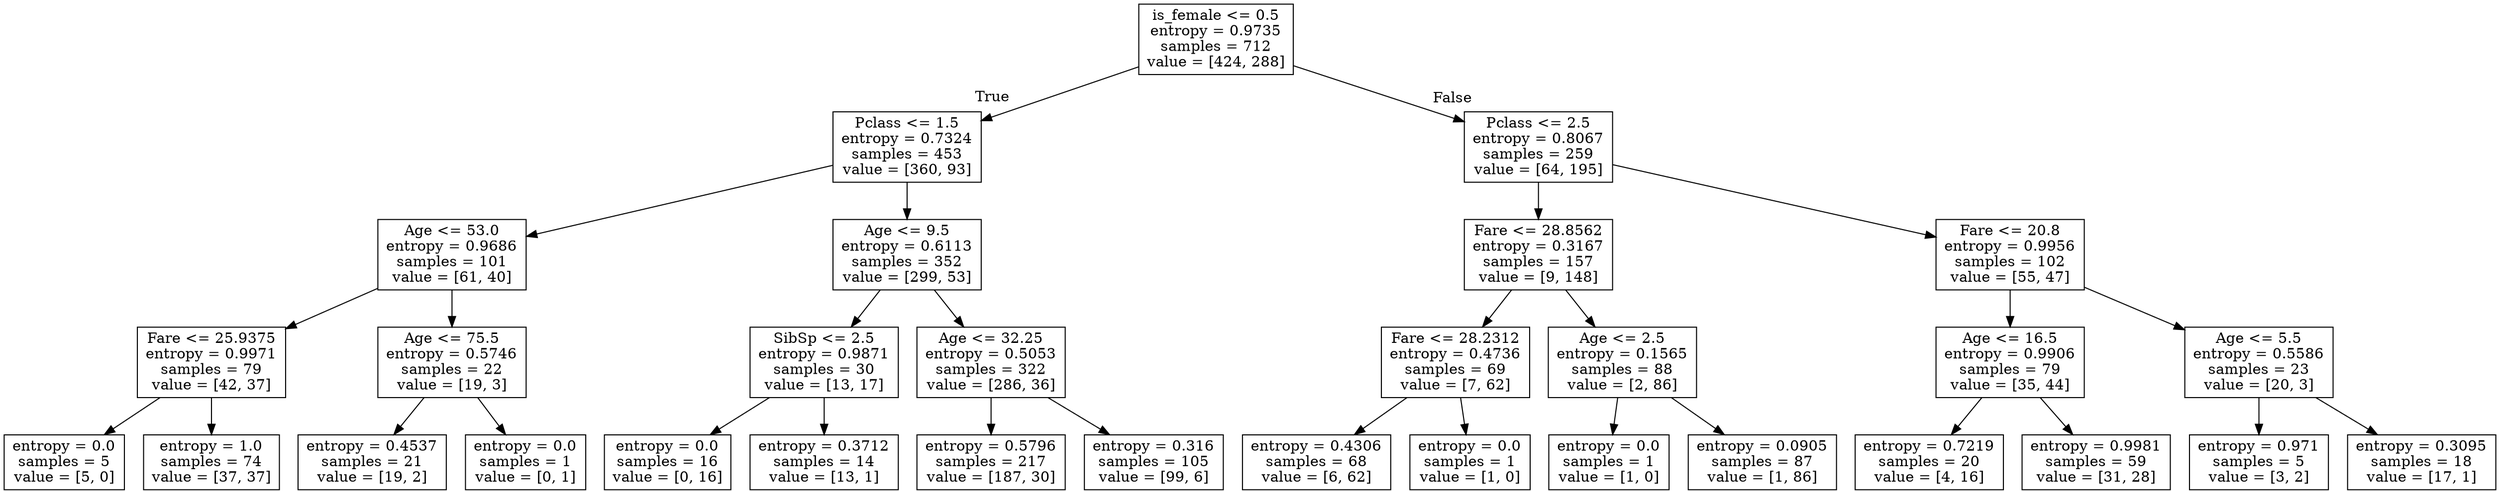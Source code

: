 digraph Tree {
node [shape=box] ;
0 [label="is_female <= 0.5\nentropy = 0.9735\nsamples = 712\nvalue = [424, 288]"] ;
1 [label="Pclass <= 1.5\nentropy = 0.7324\nsamples = 453\nvalue = [360, 93]"] ;
0 -> 1 [labeldistance=2.5, labelangle=45, headlabel="True"] ;
2 [label="Age <= 53.0\nentropy = 0.9686\nsamples = 101\nvalue = [61, 40]"] ;
1 -> 2 ;
3 [label="Fare <= 25.9375\nentropy = 0.9971\nsamples = 79\nvalue = [42, 37]"] ;
2 -> 3 ;
4 [label="entropy = 0.0\nsamples = 5\nvalue = [5, 0]"] ;
3 -> 4 ;
5 [label="entropy = 1.0\nsamples = 74\nvalue = [37, 37]"] ;
3 -> 5 ;
6 [label="Age <= 75.5\nentropy = 0.5746\nsamples = 22\nvalue = [19, 3]"] ;
2 -> 6 ;
7 [label="entropy = 0.4537\nsamples = 21\nvalue = [19, 2]"] ;
6 -> 7 ;
8 [label="entropy = 0.0\nsamples = 1\nvalue = [0, 1]"] ;
6 -> 8 ;
9 [label="Age <= 9.5\nentropy = 0.6113\nsamples = 352\nvalue = [299, 53]"] ;
1 -> 9 ;
10 [label="SibSp <= 2.5\nentropy = 0.9871\nsamples = 30\nvalue = [13, 17]"] ;
9 -> 10 ;
11 [label="entropy = 0.0\nsamples = 16\nvalue = [0, 16]"] ;
10 -> 11 ;
12 [label="entropy = 0.3712\nsamples = 14\nvalue = [13, 1]"] ;
10 -> 12 ;
13 [label="Age <= 32.25\nentropy = 0.5053\nsamples = 322\nvalue = [286, 36]"] ;
9 -> 13 ;
14 [label="entropy = 0.5796\nsamples = 217\nvalue = [187, 30]"] ;
13 -> 14 ;
15 [label="entropy = 0.316\nsamples = 105\nvalue = [99, 6]"] ;
13 -> 15 ;
16 [label="Pclass <= 2.5\nentropy = 0.8067\nsamples = 259\nvalue = [64, 195]"] ;
0 -> 16 [labeldistance=2.5, labelangle=-45, headlabel="False"] ;
17 [label="Fare <= 28.8562\nentropy = 0.3167\nsamples = 157\nvalue = [9, 148]"] ;
16 -> 17 ;
18 [label="Fare <= 28.2312\nentropy = 0.4736\nsamples = 69\nvalue = [7, 62]"] ;
17 -> 18 ;
19 [label="entropy = 0.4306\nsamples = 68\nvalue = [6, 62]"] ;
18 -> 19 ;
20 [label="entropy = 0.0\nsamples = 1\nvalue = [1, 0]"] ;
18 -> 20 ;
21 [label="Age <= 2.5\nentropy = 0.1565\nsamples = 88\nvalue = [2, 86]"] ;
17 -> 21 ;
22 [label="entropy = 0.0\nsamples = 1\nvalue = [1, 0]"] ;
21 -> 22 ;
23 [label="entropy = 0.0905\nsamples = 87\nvalue = [1, 86]"] ;
21 -> 23 ;
24 [label="Fare <= 20.8\nentropy = 0.9956\nsamples = 102\nvalue = [55, 47]"] ;
16 -> 24 ;
25 [label="Age <= 16.5\nentropy = 0.9906\nsamples = 79\nvalue = [35, 44]"] ;
24 -> 25 ;
26 [label="entropy = 0.7219\nsamples = 20\nvalue = [4, 16]"] ;
25 -> 26 ;
27 [label="entropy = 0.9981\nsamples = 59\nvalue = [31, 28]"] ;
25 -> 27 ;
28 [label="Age <= 5.5\nentropy = 0.5586\nsamples = 23\nvalue = [20, 3]"] ;
24 -> 28 ;
29 [label="entropy = 0.971\nsamples = 5\nvalue = [3, 2]"] ;
28 -> 29 ;
30 [label="entropy = 0.3095\nsamples = 18\nvalue = [17, 1]"] ;
28 -> 30 ;
}